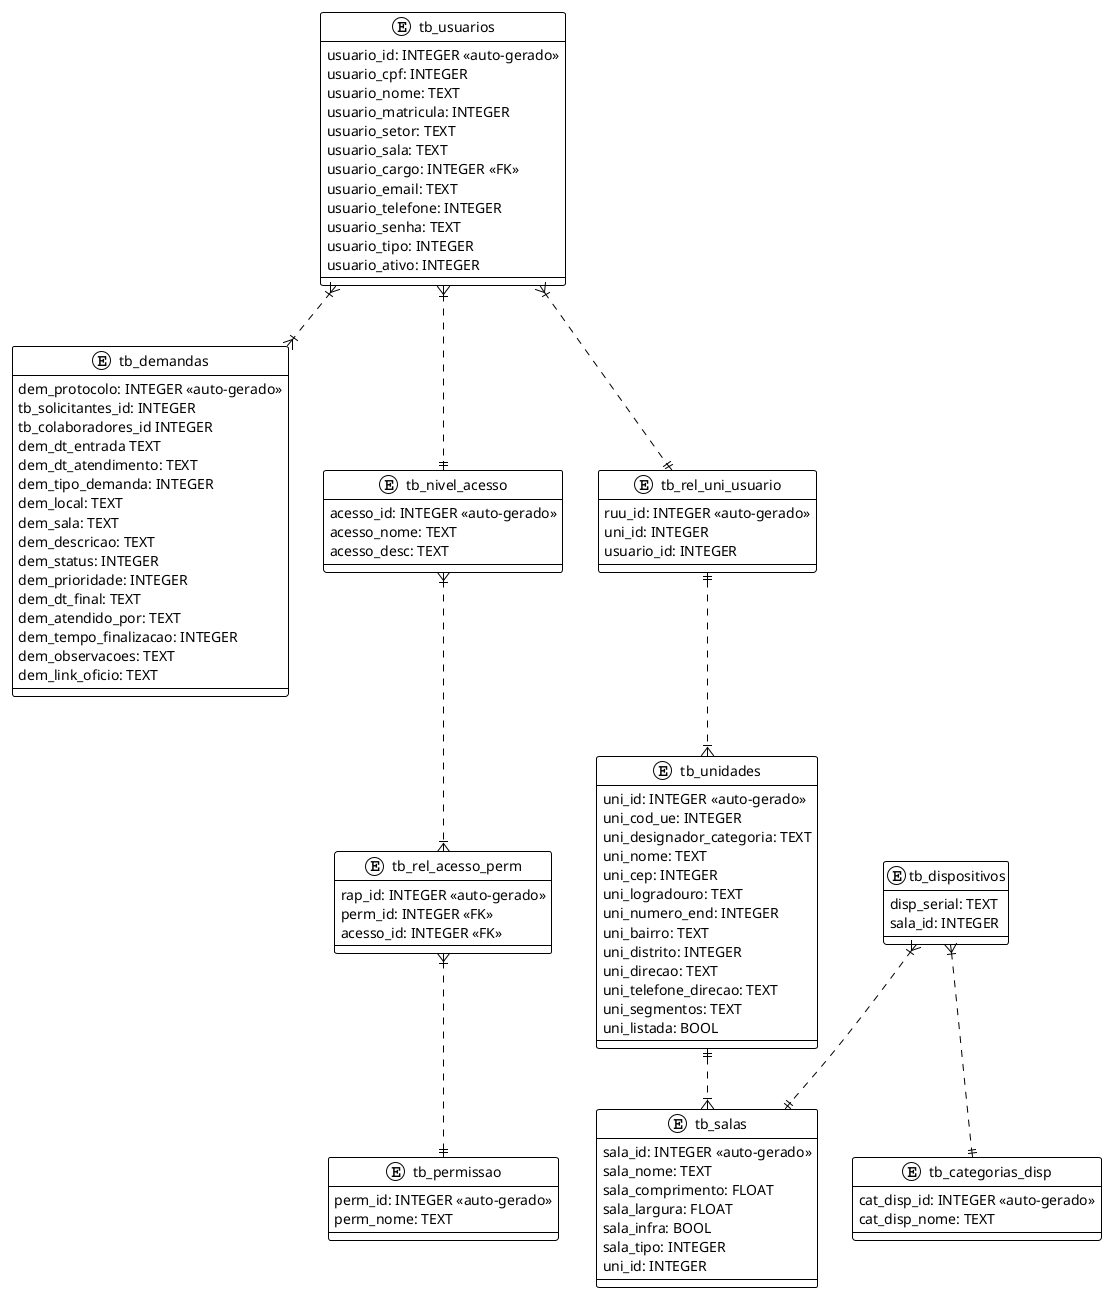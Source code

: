 @startuml
!theme plain
entity "tb_usuarios" as tb1 {
usuario_id: INTEGER <<auto-gerado>>
usuario_cpf: INTEGER
usuario_nome: TEXT
usuario_matricula: INTEGER
usuario_setor: TEXT
usuario_sala: TEXT
usuario_cargo: INTEGER <<FK>>
usuario_email: TEXT
usuario_telefone: INTEGER
usuario_senha: TEXT
usuario_tipo: INTEGER
usuario_ativo: INTEGER
}

entity "tb_demandas" as tb2 {
dem_protocolo: INTEGER <<auto-gerado>>
tb_solicitantes_id: INTEGER
tb_colaboradores_id INTEGER
dem_dt_entrada TEXT
dem_dt_atendimento: TEXT
dem_tipo_demanda: INTEGER
dem_local: TEXT
dem_sala: TEXT
dem_descricao: TEXT
dem_status: INTEGER
dem_prioridade: INTEGER
dem_dt_final: TEXT
dem_atendido_por: TEXT
dem_tempo_finalizacao: INTEGER
dem_observacoes: TEXT
dem_link_oficio: TEXT
}

entity "tb_unidades" as tb3 {
uni_id: INTEGER <<auto-gerado>>
uni_cod_ue: INTEGER
uni_designador_categoria: TEXT
uni_nome: TEXT
uni_cep: INTEGER
uni_logradouro: TEXT
uni_numero_end: INTEGER
uni_bairro: TEXT
uni_distrito: INTEGER
uni_direcao: TEXT
uni_telefone_direcao: TEXT
uni_segmentos: TEXT
uni_listada: BOOL
}

entity "tb_salas" as tb4 {
sala_id: INTEGER <<auto-gerado>>
sala_nome: TEXT
sala_comprimento: FLOAT
sala_largura: FLOAT
sala_infra: BOOL
sala_tipo: INTEGER
uni_id: INTEGER
}

entity "tb_dispositivos" as tb5 {
disp_serial: TEXT 
sala_id: INTEGER
}

entity "tb_nivel_acesso" as tb7 {
acesso_id: INTEGER <<auto-gerado>>
acesso_nome: TEXT
acesso_desc: TEXT
}

entity "tb_permissao" as tb8 {
perm_id: INTEGER <<auto-gerado>>
perm_nome: TEXT
}

entity "tb_rel_acesso_perm" as tb9 {
rap_id: INTEGER <<auto-gerado>>
perm_id: INTEGER <<FK>>
acesso_id: INTEGER <<FK>>
}

entity "tb_categorias_disp" as tb10 {
cat_disp_id: INTEGER <<auto-gerado>>
cat_disp_nome: TEXT
}

entity "tb_rel_uni_usuario" as tb11 {
ruu_id: INTEGER <<auto-gerado>>
uni_id: INTEGER
usuario_id: INTEGER
}

tb1 }|..|| tb7
tb7 }|..|{ tb9
tb9 }|..|| tb8
tb3 ||..|{ tb4
tb5 }|..|| tb10
tb1 }|..|{ tb2
tb5 }|..|| tb4
tb11 ||..|{ tb3
tb1 }|..|| tb11
@enduml